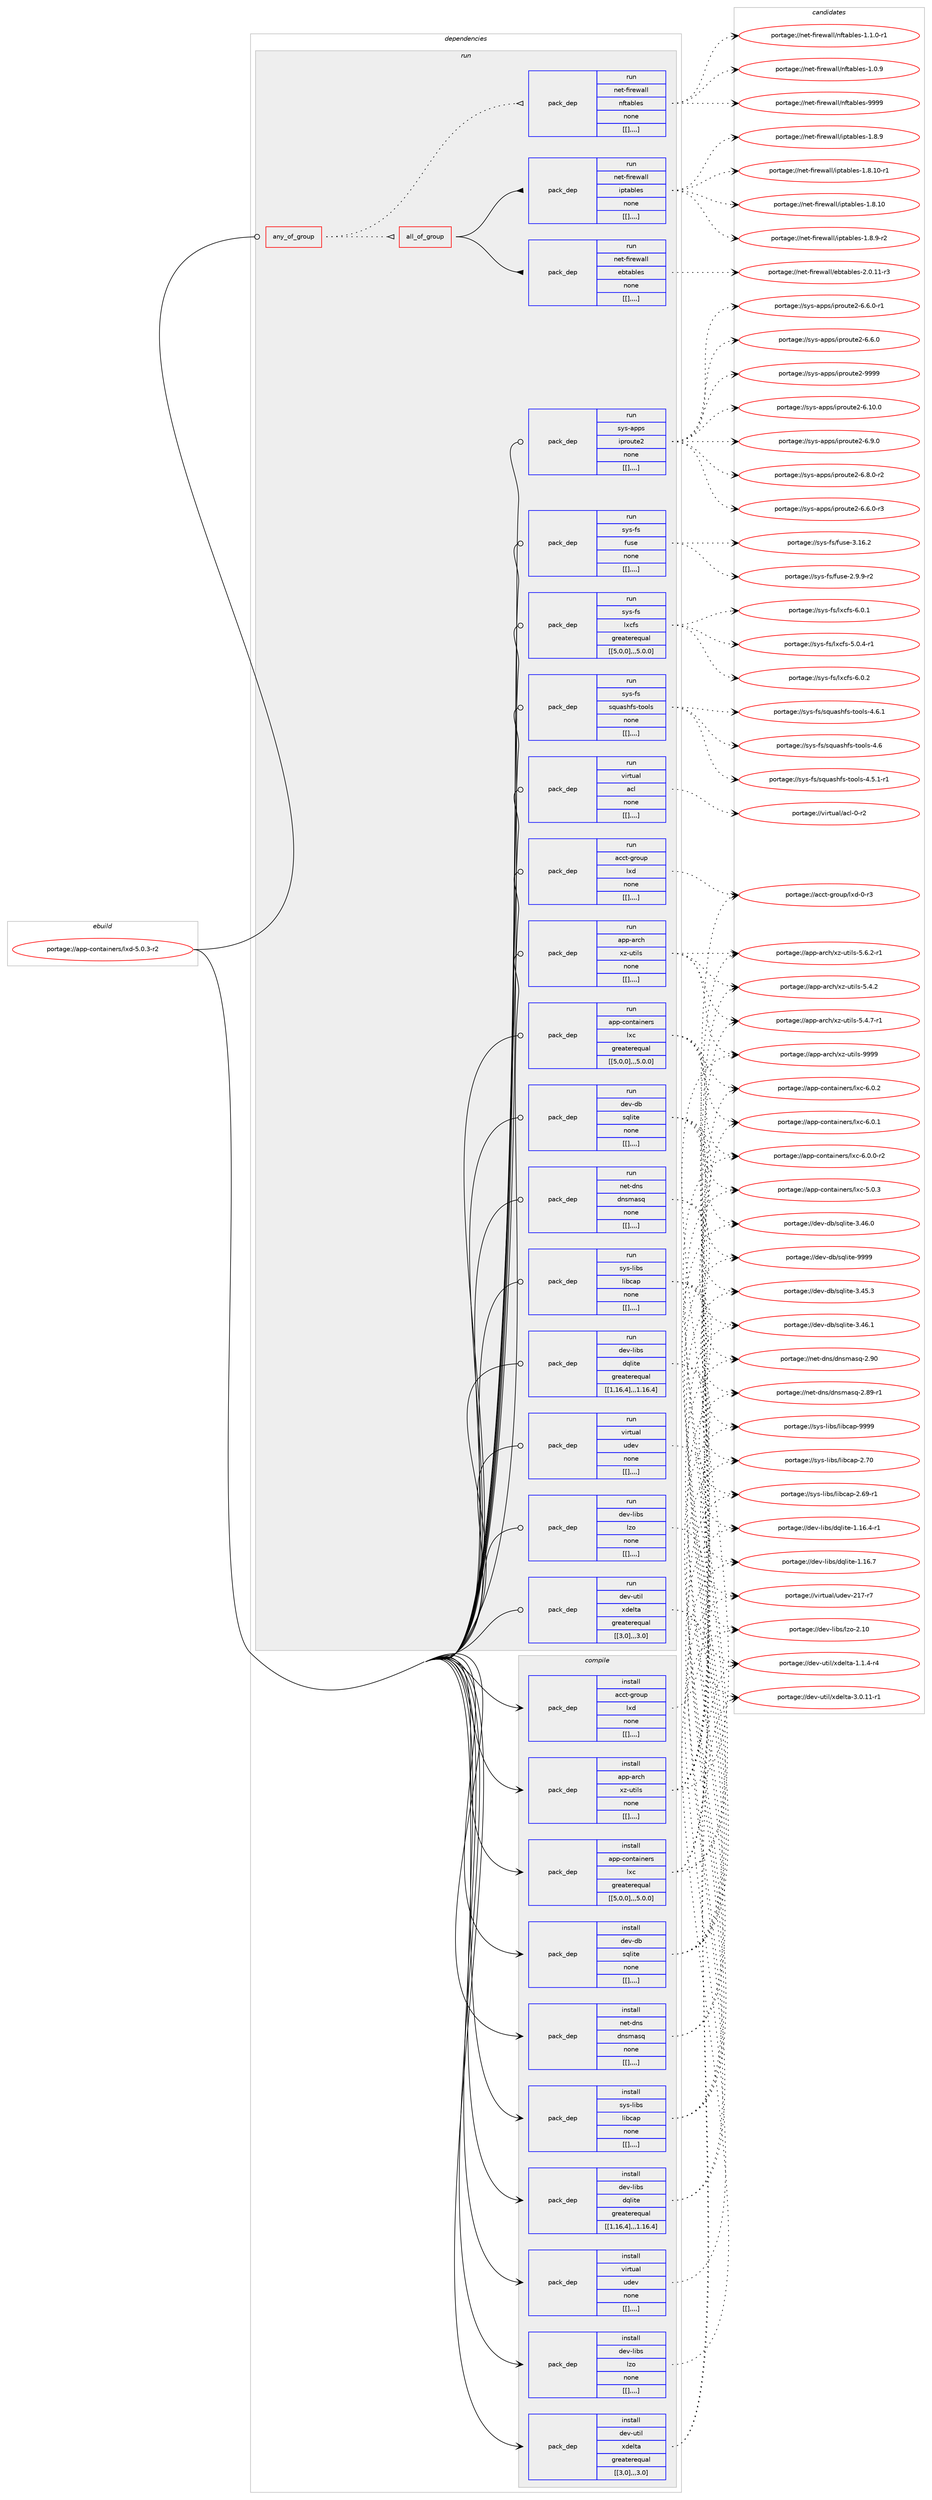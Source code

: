 digraph prolog {

# *************
# Graph options
# *************

newrank=true;
concentrate=true;
compound=true;
graph [rankdir=LR,fontname=Helvetica,fontsize=10,ranksep=1.5];#, ranksep=2.5, nodesep=0.2];
edge  [arrowhead=vee];
node  [fontname=Helvetica,fontsize=10];

# **********
# The ebuild
# **********

subgraph cluster_leftcol {
color=gray;
label=<<i>ebuild</i>>;
id [label="portage://app-containers/lxd-5.0.3-r2", color=red, width=4, href="../app-containers/lxd-5.0.3-r2.svg"];
}

# ****************
# The dependencies
# ****************

subgraph cluster_midcol {
color=gray;
label=<<i>dependencies</i>>;
subgraph cluster_compile {
fillcolor="#eeeeee";
style=filled;
label=<<i>compile</i>>;
subgraph pack8784 {
dependency12191 [label=<<TABLE BORDER="0" CELLBORDER="1" CELLSPACING="0" CELLPADDING="4" WIDTH="220"><TR><TD ROWSPAN="6" CELLPADDING="30">pack_dep</TD></TR><TR><TD WIDTH="110">install</TD></TR><TR><TD>acct-group</TD></TR><TR><TD>lxd</TD></TR><TR><TD>none</TD></TR><TR><TD>[[],,,,]</TD></TR></TABLE>>, shape=none, color=blue];
}
id:e -> dependency12191:w [weight=20,style="solid",arrowhead="vee"];
subgraph pack8785 {
dependency12192 [label=<<TABLE BORDER="0" CELLBORDER="1" CELLSPACING="0" CELLPADDING="4" WIDTH="220"><TR><TD ROWSPAN="6" CELLPADDING="30">pack_dep</TD></TR><TR><TD WIDTH="110">install</TD></TR><TR><TD>app-arch</TD></TR><TR><TD>xz-utils</TD></TR><TR><TD>none</TD></TR><TR><TD>[[],,,,]</TD></TR></TABLE>>, shape=none, color=blue];
}
id:e -> dependency12192:w [weight=20,style="solid",arrowhead="vee"];
subgraph pack8786 {
dependency12193 [label=<<TABLE BORDER="0" CELLBORDER="1" CELLSPACING="0" CELLPADDING="4" WIDTH="220"><TR><TD ROWSPAN="6" CELLPADDING="30">pack_dep</TD></TR><TR><TD WIDTH="110">install</TD></TR><TR><TD>app-containers</TD></TR><TR><TD>lxc</TD></TR><TR><TD>greaterequal</TD></TR><TR><TD>[[5,0,0],,,5.0.0]</TD></TR></TABLE>>, shape=none, color=blue];
}
id:e -> dependency12193:w [weight=20,style="solid",arrowhead="vee"];
subgraph pack8787 {
dependency12194 [label=<<TABLE BORDER="0" CELLBORDER="1" CELLSPACING="0" CELLPADDING="4" WIDTH="220"><TR><TD ROWSPAN="6" CELLPADDING="30">pack_dep</TD></TR><TR><TD WIDTH="110">install</TD></TR><TR><TD>dev-db</TD></TR><TR><TD>sqlite</TD></TR><TR><TD>none</TD></TR><TR><TD>[[],,,,]</TD></TR></TABLE>>, shape=none, color=blue];
}
id:e -> dependency12194:w [weight=20,style="solid",arrowhead="vee"];
subgraph pack8788 {
dependency12195 [label=<<TABLE BORDER="0" CELLBORDER="1" CELLSPACING="0" CELLPADDING="4" WIDTH="220"><TR><TD ROWSPAN="6" CELLPADDING="30">pack_dep</TD></TR><TR><TD WIDTH="110">install</TD></TR><TR><TD>dev-libs</TD></TR><TR><TD>dqlite</TD></TR><TR><TD>greaterequal</TD></TR><TR><TD>[[1,16,4],,,1.16.4]</TD></TR></TABLE>>, shape=none, color=blue];
}
id:e -> dependency12195:w [weight=20,style="solid",arrowhead="vee"];
subgraph pack8789 {
dependency12196 [label=<<TABLE BORDER="0" CELLBORDER="1" CELLSPACING="0" CELLPADDING="4" WIDTH="220"><TR><TD ROWSPAN="6" CELLPADDING="30">pack_dep</TD></TR><TR><TD WIDTH="110">install</TD></TR><TR><TD>dev-libs</TD></TR><TR><TD>lzo</TD></TR><TR><TD>none</TD></TR><TR><TD>[[],,,,]</TD></TR></TABLE>>, shape=none, color=blue];
}
id:e -> dependency12196:w [weight=20,style="solid",arrowhead="vee"];
subgraph pack8790 {
dependency12197 [label=<<TABLE BORDER="0" CELLBORDER="1" CELLSPACING="0" CELLPADDING="4" WIDTH="220"><TR><TD ROWSPAN="6" CELLPADDING="30">pack_dep</TD></TR><TR><TD WIDTH="110">install</TD></TR><TR><TD>dev-util</TD></TR><TR><TD>xdelta</TD></TR><TR><TD>greaterequal</TD></TR><TR><TD>[[3,0],,,3.0]</TD></TR></TABLE>>, shape=none, color=blue];
}
id:e -> dependency12197:w [weight=20,style="solid",arrowhead="vee"];
subgraph pack8791 {
dependency12198 [label=<<TABLE BORDER="0" CELLBORDER="1" CELLSPACING="0" CELLPADDING="4" WIDTH="220"><TR><TD ROWSPAN="6" CELLPADDING="30">pack_dep</TD></TR><TR><TD WIDTH="110">install</TD></TR><TR><TD>net-dns</TD></TR><TR><TD>dnsmasq</TD></TR><TR><TD>none</TD></TR><TR><TD>[[],,,,]</TD></TR></TABLE>>, shape=none, color=blue];
}
id:e -> dependency12198:w [weight=20,style="solid",arrowhead="vee"];
subgraph pack8792 {
dependency12199 [label=<<TABLE BORDER="0" CELLBORDER="1" CELLSPACING="0" CELLPADDING="4" WIDTH="220"><TR><TD ROWSPAN="6" CELLPADDING="30">pack_dep</TD></TR><TR><TD WIDTH="110">install</TD></TR><TR><TD>sys-libs</TD></TR><TR><TD>libcap</TD></TR><TR><TD>none</TD></TR><TR><TD>[[],,,,]</TD></TR></TABLE>>, shape=none, color=blue];
}
id:e -> dependency12199:w [weight=20,style="solid",arrowhead="vee"];
subgraph pack8793 {
dependency12200 [label=<<TABLE BORDER="0" CELLBORDER="1" CELLSPACING="0" CELLPADDING="4" WIDTH="220"><TR><TD ROWSPAN="6" CELLPADDING="30">pack_dep</TD></TR><TR><TD WIDTH="110">install</TD></TR><TR><TD>virtual</TD></TR><TR><TD>udev</TD></TR><TR><TD>none</TD></TR><TR><TD>[[],,,,]</TD></TR></TABLE>>, shape=none, color=blue];
}
id:e -> dependency12200:w [weight=20,style="solid",arrowhead="vee"];
}
subgraph cluster_compileandrun {
fillcolor="#eeeeee";
style=filled;
label=<<i>compile and run</i>>;
}
subgraph cluster_run {
fillcolor="#eeeeee";
style=filled;
label=<<i>run</i>>;
subgraph any66 {
dependency12201 [label=<<TABLE BORDER="0" CELLBORDER="1" CELLSPACING="0" CELLPADDING="4"><TR><TD CELLPADDING="10">any_of_group</TD></TR></TABLE>>, shape=none, color=red];subgraph pack8794 {
dependency12202 [label=<<TABLE BORDER="0" CELLBORDER="1" CELLSPACING="0" CELLPADDING="4" WIDTH="220"><TR><TD ROWSPAN="6" CELLPADDING="30">pack_dep</TD></TR><TR><TD WIDTH="110">run</TD></TR><TR><TD>net-firewall</TD></TR><TR><TD>nftables</TD></TR><TR><TD>none</TD></TR><TR><TD>[[],,,,]</TD></TR></TABLE>>, shape=none, color=blue];
}
dependency12201:e -> dependency12202:w [weight=20,style="dotted",arrowhead="oinv"];
subgraph all4 {
dependency12203 [label=<<TABLE BORDER="0" CELLBORDER="1" CELLSPACING="0" CELLPADDING="4"><TR><TD CELLPADDING="10">all_of_group</TD></TR></TABLE>>, shape=none, color=red];subgraph pack8795 {
dependency12204 [label=<<TABLE BORDER="0" CELLBORDER="1" CELLSPACING="0" CELLPADDING="4" WIDTH="220"><TR><TD ROWSPAN="6" CELLPADDING="30">pack_dep</TD></TR><TR><TD WIDTH="110">run</TD></TR><TR><TD>net-firewall</TD></TR><TR><TD>ebtables</TD></TR><TR><TD>none</TD></TR><TR><TD>[[],,,,]</TD></TR></TABLE>>, shape=none, color=blue];
}
dependency12203:e -> dependency12204:w [weight=20,style="solid",arrowhead="inv"];
subgraph pack8796 {
dependency12205 [label=<<TABLE BORDER="0" CELLBORDER="1" CELLSPACING="0" CELLPADDING="4" WIDTH="220"><TR><TD ROWSPAN="6" CELLPADDING="30">pack_dep</TD></TR><TR><TD WIDTH="110">run</TD></TR><TR><TD>net-firewall</TD></TR><TR><TD>iptables</TD></TR><TR><TD>none</TD></TR><TR><TD>[[],,,,]</TD></TR></TABLE>>, shape=none, color=blue];
}
dependency12203:e -> dependency12205:w [weight=20,style="solid",arrowhead="inv"];
}
dependency12201:e -> dependency12203:w [weight=20,style="dotted",arrowhead="oinv"];
}
id:e -> dependency12201:w [weight=20,style="solid",arrowhead="odot"];
subgraph pack8797 {
dependency12206 [label=<<TABLE BORDER="0" CELLBORDER="1" CELLSPACING="0" CELLPADDING="4" WIDTH="220"><TR><TD ROWSPAN="6" CELLPADDING="30">pack_dep</TD></TR><TR><TD WIDTH="110">run</TD></TR><TR><TD>acct-group</TD></TR><TR><TD>lxd</TD></TR><TR><TD>none</TD></TR><TR><TD>[[],,,,]</TD></TR></TABLE>>, shape=none, color=blue];
}
id:e -> dependency12206:w [weight=20,style="solid",arrowhead="odot"];
subgraph pack8798 {
dependency12207 [label=<<TABLE BORDER="0" CELLBORDER="1" CELLSPACING="0" CELLPADDING="4" WIDTH="220"><TR><TD ROWSPAN="6" CELLPADDING="30">pack_dep</TD></TR><TR><TD WIDTH="110">run</TD></TR><TR><TD>app-arch</TD></TR><TR><TD>xz-utils</TD></TR><TR><TD>none</TD></TR><TR><TD>[[],,,,]</TD></TR></TABLE>>, shape=none, color=blue];
}
id:e -> dependency12207:w [weight=20,style="solid",arrowhead="odot"];
subgraph pack8799 {
dependency12208 [label=<<TABLE BORDER="0" CELLBORDER="1" CELLSPACING="0" CELLPADDING="4" WIDTH="220"><TR><TD ROWSPAN="6" CELLPADDING="30">pack_dep</TD></TR><TR><TD WIDTH="110">run</TD></TR><TR><TD>app-containers</TD></TR><TR><TD>lxc</TD></TR><TR><TD>greaterequal</TD></TR><TR><TD>[[5,0,0],,,5.0.0]</TD></TR></TABLE>>, shape=none, color=blue];
}
id:e -> dependency12208:w [weight=20,style="solid",arrowhead="odot"];
subgraph pack8800 {
dependency12209 [label=<<TABLE BORDER="0" CELLBORDER="1" CELLSPACING="0" CELLPADDING="4" WIDTH="220"><TR><TD ROWSPAN="6" CELLPADDING="30">pack_dep</TD></TR><TR><TD WIDTH="110">run</TD></TR><TR><TD>dev-db</TD></TR><TR><TD>sqlite</TD></TR><TR><TD>none</TD></TR><TR><TD>[[],,,,]</TD></TR></TABLE>>, shape=none, color=blue];
}
id:e -> dependency12209:w [weight=20,style="solid",arrowhead="odot"];
subgraph pack8801 {
dependency12210 [label=<<TABLE BORDER="0" CELLBORDER="1" CELLSPACING="0" CELLPADDING="4" WIDTH="220"><TR><TD ROWSPAN="6" CELLPADDING="30">pack_dep</TD></TR><TR><TD WIDTH="110">run</TD></TR><TR><TD>dev-libs</TD></TR><TR><TD>dqlite</TD></TR><TR><TD>greaterequal</TD></TR><TR><TD>[[1,16,4],,,1.16.4]</TD></TR></TABLE>>, shape=none, color=blue];
}
id:e -> dependency12210:w [weight=20,style="solid",arrowhead="odot"];
subgraph pack8802 {
dependency12211 [label=<<TABLE BORDER="0" CELLBORDER="1" CELLSPACING="0" CELLPADDING="4" WIDTH="220"><TR><TD ROWSPAN="6" CELLPADDING="30">pack_dep</TD></TR><TR><TD WIDTH="110">run</TD></TR><TR><TD>dev-libs</TD></TR><TR><TD>lzo</TD></TR><TR><TD>none</TD></TR><TR><TD>[[],,,,]</TD></TR></TABLE>>, shape=none, color=blue];
}
id:e -> dependency12211:w [weight=20,style="solid",arrowhead="odot"];
subgraph pack8803 {
dependency12212 [label=<<TABLE BORDER="0" CELLBORDER="1" CELLSPACING="0" CELLPADDING="4" WIDTH="220"><TR><TD ROWSPAN="6" CELLPADDING="30">pack_dep</TD></TR><TR><TD WIDTH="110">run</TD></TR><TR><TD>dev-util</TD></TR><TR><TD>xdelta</TD></TR><TR><TD>greaterequal</TD></TR><TR><TD>[[3,0],,,3.0]</TD></TR></TABLE>>, shape=none, color=blue];
}
id:e -> dependency12212:w [weight=20,style="solid",arrowhead="odot"];
subgraph pack8804 {
dependency12213 [label=<<TABLE BORDER="0" CELLBORDER="1" CELLSPACING="0" CELLPADDING="4" WIDTH="220"><TR><TD ROWSPAN="6" CELLPADDING="30">pack_dep</TD></TR><TR><TD WIDTH="110">run</TD></TR><TR><TD>net-dns</TD></TR><TR><TD>dnsmasq</TD></TR><TR><TD>none</TD></TR><TR><TD>[[],,,,]</TD></TR></TABLE>>, shape=none, color=blue];
}
id:e -> dependency12213:w [weight=20,style="solid",arrowhead="odot"];
subgraph pack8805 {
dependency12214 [label=<<TABLE BORDER="0" CELLBORDER="1" CELLSPACING="0" CELLPADDING="4" WIDTH="220"><TR><TD ROWSPAN="6" CELLPADDING="30">pack_dep</TD></TR><TR><TD WIDTH="110">run</TD></TR><TR><TD>sys-apps</TD></TR><TR><TD>iproute2</TD></TR><TR><TD>none</TD></TR><TR><TD>[[],,,,]</TD></TR></TABLE>>, shape=none, color=blue];
}
id:e -> dependency12214:w [weight=20,style="solid",arrowhead="odot"];
subgraph pack8806 {
dependency12215 [label=<<TABLE BORDER="0" CELLBORDER="1" CELLSPACING="0" CELLPADDING="4" WIDTH="220"><TR><TD ROWSPAN="6" CELLPADDING="30">pack_dep</TD></TR><TR><TD WIDTH="110">run</TD></TR><TR><TD>sys-fs</TD></TR><TR><TD>fuse</TD></TR><TR><TD>none</TD></TR><TR><TD>[[],,,,]</TD></TR></TABLE>>, shape=none, color=blue];
}
id:e -> dependency12215:w [weight=20,style="solid",arrowhead="odot"];
subgraph pack8807 {
dependency12216 [label=<<TABLE BORDER="0" CELLBORDER="1" CELLSPACING="0" CELLPADDING="4" WIDTH="220"><TR><TD ROWSPAN="6" CELLPADDING="30">pack_dep</TD></TR><TR><TD WIDTH="110">run</TD></TR><TR><TD>sys-fs</TD></TR><TR><TD>lxcfs</TD></TR><TR><TD>greaterequal</TD></TR><TR><TD>[[5,0,0],,,5.0.0]</TD></TR></TABLE>>, shape=none, color=blue];
}
id:e -> dependency12216:w [weight=20,style="solid",arrowhead="odot"];
subgraph pack8808 {
dependency12217 [label=<<TABLE BORDER="0" CELLBORDER="1" CELLSPACING="0" CELLPADDING="4" WIDTH="220"><TR><TD ROWSPAN="6" CELLPADDING="30">pack_dep</TD></TR><TR><TD WIDTH="110">run</TD></TR><TR><TD>sys-fs</TD></TR><TR><TD>squashfs-tools</TD></TR><TR><TD>none</TD></TR><TR><TD>[[],,,,]</TD></TR></TABLE>>, shape=none, color=blue];
}
id:e -> dependency12217:w [weight=20,style="solid",arrowhead="odot"];
subgraph pack8809 {
dependency12218 [label=<<TABLE BORDER="0" CELLBORDER="1" CELLSPACING="0" CELLPADDING="4" WIDTH="220"><TR><TD ROWSPAN="6" CELLPADDING="30">pack_dep</TD></TR><TR><TD WIDTH="110">run</TD></TR><TR><TD>sys-libs</TD></TR><TR><TD>libcap</TD></TR><TR><TD>none</TD></TR><TR><TD>[[],,,,]</TD></TR></TABLE>>, shape=none, color=blue];
}
id:e -> dependency12218:w [weight=20,style="solid",arrowhead="odot"];
subgraph pack8810 {
dependency12219 [label=<<TABLE BORDER="0" CELLBORDER="1" CELLSPACING="0" CELLPADDING="4" WIDTH="220"><TR><TD ROWSPAN="6" CELLPADDING="30">pack_dep</TD></TR><TR><TD WIDTH="110">run</TD></TR><TR><TD>virtual</TD></TR><TR><TD>acl</TD></TR><TR><TD>none</TD></TR><TR><TD>[[],,,,]</TD></TR></TABLE>>, shape=none, color=blue];
}
id:e -> dependency12219:w [weight=20,style="solid",arrowhead="odot"];
subgraph pack8811 {
dependency12220 [label=<<TABLE BORDER="0" CELLBORDER="1" CELLSPACING="0" CELLPADDING="4" WIDTH="220"><TR><TD ROWSPAN="6" CELLPADDING="30">pack_dep</TD></TR><TR><TD WIDTH="110">run</TD></TR><TR><TD>virtual</TD></TR><TR><TD>udev</TD></TR><TR><TD>none</TD></TR><TR><TD>[[],,,,]</TD></TR></TABLE>>, shape=none, color=blue];
}
id:e -> dependency12220:w [weight=20,style="solid",arrowhead="odot"];
}
}

# **************
# The candidates
# **************

subgraph cluster_choices {
rank=same;
color=gray;
label=<<i>candidates</i>>;

subgraph choice8784 {
color=black;
nodesep=1;
choice979999116451031141111171124710812010045484511451 [label="portage://acct-group/lxd-0-r3", color=red, width=4,href="../acct-group/lxd-0-r3.svg"];
dependency12191:e -> choice979999116451031141111171124710812010045484511451:w [style=dotted,weight="100"];
}
subgraph choice8785 {
color=black;
nodesep=1;
choice9711211245971149910447120122451171161051081154557575757 [label="portage://app-arch/xz-utils-9999", color=red, width=4,href="../app-arch/xz-utils-9999.svg"];
choice9711211245971149910447120122451171161051081154553465446504511449 [label="portage://app-arch/xz-utils-5.6.2-r1", color=red, width=4,href="../app-arch/xz-utils-5.6.2-r1.svg"];
choice9711211245971149910447120122451171161051081154553465246554511449 [label="portage://app-arch/xz-utils-5.4.7-r1", color=red, width=4,href="../app-arch/xz-utils-5.4.7-r1.svg"];
choice971121124597114991044712012245117116105108115455346524650 [label="portage://app-arch/xz-utils-5.4.2", color=red, width=4,href="../app-arch/xz-utils-5.4.2.svg"];
dependency12192:e -> choice9711211245971149910447120122451171161051081154557575757:w [style=dotted,weight="100"];
dependency12192:e -> choice9711211245971149910447120122451171161051081154553465446504511449:w [style=dotted,weight="100"];
dependency12192:e -> choice9711211245971149910447120122451171161051081154553465246554511449:w [style=dotted,weight="100"];
dependency12192:e -> choice971121124597114991044712012245117116105108115455346524650:w [style=dotted,weight="100"];
}
subgraph choice8786 {
color=black;
nodesep=1;
choice971121124599111110116971051101011141154710812099455446484650 [label="portage://app-containers/lxc-6.0.2", color=red, width=4,href="../app-containers/lxc-6.0.2.svg"];
choice971121124599111110116971051101011141154710812099455446484649 [label="portage://app-containers/lxc-6.0.1", color=red, width=4,href="../app-containers/lxc-6.0.1.svg"];
choice9711211245991111101169710511010111411547108120994554464846484511450 [label="portage://app-containers/lxc-6.0.0-r2", color=red, width=4,href="../app-containers/lxc-6.0.0-r2.svg"];
choice971121124599111110116971051101011141154710812099455346484651 [label="portage://app-containers/lxc-5.0.3", color=red, width=4,href="../app-containers/lxc-5.0.3.svg"];
dependency12193:e -> choice971121124599111110116971051101011141154710812099455446484650:w [style=dotted,weight="100"];
dependency12193:e -> choice971121124599111110116971051101011141154710812099455446484649:w [style=dotted,weight="100"];
dependency12193:e -> choice9711211245991111101169710511010111411547108120994554464846484511450:w [style=dotted,weight="100"];
dependency12193:e -> choice971121124599111110116971051101011141154710812099455346484651:w [style=dotted,weight="100"];
}
subgraph choice8787 {
color=black;
nodesep=1;
choice1001011184510098471151131081051161014557575757 [label="portage://dev-db/sqlite-9999", color=red, width=4,href="../dev-db/sqlite-9999.svg"];
choice10010111845100984711511310810511610145514652544649 [label="portage://dev-db/sqlite-3.46.1", color=red, width=4,href="../dev-db/sqlite-3.46.1.svg"];
choice10010111845100984711511310810511610145514652544648 [label="portage://dev-db/sqlite-3.46.0", color=red, width=4,href="../dev-db/sqlite-3.46.0.svg"];
choice10010111845100984711511310810511610145514652534651 [label="portage://dev-db/sqlite-3.45.3", color=red, width=4,href="../dev-db/sqlite-3.45.3.svg"];
dependency12194:e -> choice1001011184510098471151131081051161014557575757:w [style=dotted,weight="100"];
dependency12194:e -> choice10010111845100984711511310810511610145514652544649:w [style=dotted,weight="100"];
dependency12194:e -> choice10010111845100984711511310810511610145514652544648:w [style=dotted,weight="100"];
dependency12194:e -> choice10010111845100984711511310810511610145514652534651:w [style=dotted,weight="100"];
}
subgraph choice8788 {
color=black;
nodesep=1;
choice10010111845108105981154710011310810511610145494649544655 [label="portage://dev-libs/dqlite-1.16.7", color=red, width=4,href="../dev-libs/dqlite-1.16.7.svg"];
choice100101118451081059811547100113108105116101454946495446524511449 [label="portage://dev-libs/dqlite-1.16.4-r1", color=red, width=4,href="../dev-libs/dqlite-1.16.4-r1.svg"];
dependency12195:e -> choice10010111845108105981154710011310810511610145494649544655:w [style=dotted,weight="100"];
dependency12195:e -> choice100101118451081059811547100113108105116101454946495446524511449:w [style=dotted,weight="100"];
}
subgraph choice8789 {
color=black;
nodesep=1;
choice1001011184510810598115471081221114550464948 [label="portage://dev-libs/lzo-2.10", color=red, width=4,href="../dev-libs/lzo-2.10.svg"];
dependency12196:e -> choice1001011184510810598115471081221114550464948:w [style=dotted,weight="100"];
}
subgraph choice8790 {
color=black;
nodesep=1;
choice100101118451171161051084712010010110811697455146484649494511449 [label="portage://dev-util/xdelta-3.0.11-r1", color=red, width=4,href="../dev-util/xdelta-3.0.11-r1.svg"];
choice1001011184511711610510847120100101108116974549464946524511452 [label="portage://dev-util/xdelta-1.1.4-r4", color=red, width=4,href="../dev-util/xdelta-1.1.4-r4.svg"];
dependency12197:e -> choice100101118451171161051084712010010110811697455146484649494511449:w [style=dotted,weight="100"];
dependency12197:e -> choice1001011184511711610510847120100101108116974549464946524511452:w [style=dotted,weight="100"];
}
subgraph choice8791 {
color=black;
nodesep=1;
choice1101011164510011011547100110115109971151134550465748 [label="portage://net-dns/dnsmasq-2.90", color=red, width=4,href="../net-dns/dnsmasq-2.90.svg"];
choice11010111645100110115471001101151099711511345504656574511449 [label="portage://net-dns/dnsmasq-2.89-r1", color=red, width=4,href="../net-dns/dnsmasq-2.89-r1.svg"];
dependency12198:e -> choice1101011164510011011547100110115109971151134550465748:w [style=dotted,weight="100"];
dependency12198:e -> choice11010111645100110115471001101151099711511345504656574511449:w [style=dotted,weight="100"];
}
subgraph choice8792 {
color=black;
nodesep=1;
choice1151211154510810598115471081059899971124557575757 [label="portage://sys-libs/libcap-9999", color=red, width=4,href="../sys-libs/libcap-9999.svg"];
choice1151211154510810598115471081059899971124550465548 [label="portage://sys-libs/libcap-2.70", color=red, width=4,href="../sys-libs/libcap-2.70.svg"];
choice11512111545108105981154710810598999711245504654574511449 [label="portage://sys-libs/libcap-2.69-r1", color=red, width=4,href="../sys-libs/libcap-2.69-r1.svg"];
dependency12199:e -> choice1151211154510810598115471081059899971124557575757:w [style=dotted,weight="100"];
dependency12199:e -> choice1151211154510810598115471081059899971124550465548:w [style=dotted,weight="100"];
dependency12199:e -> choice11512111545108105981154710810598999711245504654574511449:w [style=dotted,weight="100"];
}
subgraph choice8793 {
color=black;
nodesep=1;
choice1181051141161179710847117100101118455049554511455 [label="portage://virtual/udev-217-r7", color=red, width=4,href="../virtual/udev-217-r7.svg"];
dependency12200:e -> choice1181051141161179710847117100101118455049554511455:w [style=dotted,weight="100"];
}
subgraph choice8794 {
color=black;
nodesep=1;
choice11010111645102105114101119971081084711010211697981081011154557575757 [label="portage://net-firewall/nftables-9999", color=red, width=4,href="../net-firewall/nftables-9999.svg"];
choice11010111645102105114101119971081084711010211697981081011154549464946484511449 [label="portage://net-firewall/nftables-1.1.0-r1", color=red, width=4,href="../net-firewall/nftables-1.1.0-r1.svg"];
choice1101011164510210511410111997108108471101021169798108101115454946484657 [label="portage://net-firewall/nftables-1.0.9", color=red, width=4,href="../net-firewall/nftables-1.0.9.svg"];
dependency12202:e -> choice11010111645102105114101119971081084711010211697981081011154557575757:w [style=dotted,weight="100"];
dependency12202:e -> choice11010111645102105114101119971081084711010211697981081011154549464946484511449:w [style=dotted,weight="100"];
dependency12202:e -> choice1101011164510210511410111997108108471101021169798108101115454946484657:w [style=dotted,weight="100"];
}
subgraph choice8795 {
color=black;
nodesep=1;
choice110101116451021051141011199710810847101981169798108101115455046484649494511451 [label="portage://net-firewall/ebtables-2.0.11-r3", color=red, width=4,href="../net-firewall/ebtables-2.0.11-r3.svg"];
dependency12204:e -> choice110101116451021051141011199710810847101981169798108101115455046484649494511451:w [style=dotted,weight="100"];
}
subgraph choice8796 {
color=black;
nodesep=1;
choice1101011164510210511410111997108108471051121169798108101115454946564649484511449 [label="portage://net-firewall/iptables-1.8.10-r1", color=red, width=4,href="../net-firewall/iptables-1.8.10-r1.svg"];
choice110101116451021051141011199710810847105112116979810810111545494656464948 [label="portage://net-firewall/iptables-1.8.10", color=red, width=4,href="../net-firewall/iptables-1.8.10.svg"];
choice11010111645102105114101119971081084710511211697981081011154549465646574511450 [label="portage://net-firewall/iptables-1.8.9-r2", color=red, width=4,href="../net-firewall/iptables-1.8.9-r2.svg"];
choice1101011164510210511410111997108108471051121169798108101115454946564657 [label="portage://net-firewall/iptables-1.8.9", color=red, width=4,href="../net-firewall/iptables-1.8.9.svg"];
dependency12205:e -> choice1101011164510210511410111997108108471051121169798108101115454946564649484511449:w [style=dotted,weight="100"];
dependency12205:e -> choice110101116451021051141011199710810847105112116979810810111545494656464948:w [style=dotted,weight="100"];
dependency12205:e -> choice11010111645102105114101119971081084710511211697981081011154549465646574511450:w [style=dotted,weight="100"];
dependency12205:e -> choice1101011164510210511410111997108108471051121169798108101115454946564657:w [style=dotted,weight="100"];
}
subgraph choice8797 {
color=black;
nodesep=1;
choice979999116451031141111171124710812010045484511451 [label="portage://acct-group/lxd-0-r3", color=red, width=4,href="../acct-group/lxd-0-r3.svg"];
dependency12206:e -> choice979999116451031141111171124710812010045484511451:w [style=dotted,weight="100"];
}
subgraph choice8798 {
color=black;
nodesep=1;
choice9711211245971149910447120122451171161051081154557575757 [label="portage://app-arch/xz-utils-9999", color=red, width=4,href="../app-arch/xz-utils-9999.svg"];
choice9711211245971149910447120122451171161051081154553465446504511449 [label="portage://app-arch/xz-utils-5.6.2-r1", color=red, width=4,href="../app-arch/xz-utils-5.6.2-r1.svg"];
choice9711211245971149910447120122451171161051081154553465246554511449 [label="portage://app-arch/xz-utils-5.4.7-r1", color=red, width=4,href="../app-arch/xz-utils-5.4.7-r1.svg"];
choice971121124597114991044712012245117116105108115455346524650 [label="portage://app-arch/xz-utils-5.4.2", color=red, width=4,href="../app-arch/xz-utils-5.4.2.svg"];
dependency12207:e -> choice9711211245971149910447120122451171161051081154557575757:w [style=dotted,weight="100"];
dependency12207:e -> choice9711211245971149910447120122451171161051081154553465446504511449:w [style=dotted,weight="100"];
dependency12207:e -> choice9711211245971149910447120122451171161051081154553465246554511449:w [style=dotted,weight="100"];
dependency12207:e -> choice971121124597114991044712012245117116105108115455346524650:w [style=dotted,weight="100"];
}
subgraph choice8799 {
color=black;
nodesep=1;
choice971121124599111110116971051101011141154710812099455446484650 [label="portage://app-containers/lxc-6.0.2", color=red, width=4,href="../app-containers/lxc-6.0.2.svg"];
choice971121124599111110116971051101011141154710812099455446484649 [label="portage://app-containers/lxc-6.0.1", color=red, width=4,href="../app-containers/lxc-6.0.1.svg"];
choice9711211245991111101169710511010111411547108120994554464846484511450 [label="portage://app-containers/lxc-6.0.0-r2", color=red, width=4,href="../app-containers/lxc-6.0.0-r2.svg"];
choice971121124599111110116971051101011141154710812099455346484651 [label="portage://app-containers/lxc-5.0.3", color=red, width=4,href="../app-containers/lxc-5.0.3.svg"];
dependency12208:e -> choice971121124599111110116971051101011141154710812099455446484650:w [style=dotted,weight="100"];
dependency12208:e -> choice971121124599111110116971051101011141154710812099455446484649:w [style=dotted,weight="100"];
dependency12208:e -> choice9711211245991111101169710511010111411547108120994554464846484511450:w [style=dotted,weight="100"];
dependency12208:e -> choice971121124599111110116971051101011141154710812099455346484651:w [style=dotted,weight="100"];
}
subgraph choice8800 {
color=black;
nodesep=1;
choice1001011184510098471151131081051161014557575757 [label="portage://dev-db/sqlite-9999", color=red, width=4,href="../dev-db/sqlite-9999.svg"];
choice10010111845100984711511310810511610145514652544649 [label="portage://dev-db/sqlite-3.46.1", color=red, width=4,href="../dev-db/sqlite-3.46.1.svg"];
choice10010111845100984711511310810511610145514652544648 [label="portage://dev-db/sqlite-3.46.0", color=red, width=4,href="../dev-db/sqlite-3.46.0.svg"];
choice10010111845100984711511310810511610145514652534651 [label="portage://dev-db/sqlite-3.45.3", color=red, width=4,href="../dev-db/sqlite-3.45.3.svg"];
dependency12209:e -> choice1001011184510098471151131081051161014557575757:w [style=dotted,weight="100"];
dependency12209:e -> choice10010111845100984711511310810511610145514652544649:w [style=dotted,weight="100"];
dependency12209:e -> choice10010111845100984711511310810511610145514652544648:w [style=dotted,weight="100"];
dependency12209:e -> choice10010111845100984711511310810511610145514652534651:w [style=dotted,weight="100"];
}
subgraph choice8801 {
color=black;
nodesep=1;
choice10010111845108105981154710011310810511610145494649544655 [label="portage://dev-libs/dqlite-1.16.7", color=red, width=4,href="../dev-libs/dqlite-1.16.7.svg"];
choice100101118451081059811547100113108105116101454946495446524511449 [label="portage://dev-libs/dqlite-1.16.4-r1", color=red, width=4,href="../dev-libs/dqlite-1.16.4-r1.svg"];
dependency12210:e -> choice10010111845108105981154710011310810511610145494649544655:w [style=dotted,weight="100"];
dependency12210:e -> choice100101118451081059811547100113108105116101454946495446524511449:w [style=dotted,weight="100"];
}
subgraph choice8802 {
color=black;
nodesep=1;
choice1001011184510810598115471081221114550464948 [label="portage://dev-libs/lzo-2.10", color=red, width=4,href="../dev-libs/lzo-2.10.svg"];
dependency12211:e -> choice1001011184510810598115471081221114550464948:w [style=dotted,weight="100"];
}
subgraph choice8803 {
color=black;
nodesep=1;
choice100101118451171161051084712010010110811697455146484649494511449 [label="portage://dev-util/xdelta-3.0.11-r1", color=red, width=4,href="../dev-util/xdelta-3.0.11-r1.svg"];
choice1001011184511711610510847120100101108116974549464946524511452 [label="portage://dev-util/xdelta-1.1.4-r4", color=red, width=4,href="../dev-util/xdelta-1.1.4-r4.svg"];
dependency12212:e -> choice100101118451171161051084712010010110811697455146484649494511449:w [style=dotted,weight="100"];
dependency12212:e -> choice1001011184511711610510847120100101108116974549464946524511452:w [style=dotted,weight="100"];
}
subgraph choice8804 {
color=black;
nodesep=1;
choice1101011164510011011547100110115109971151134550465748 [label="portage://net-dns/dnsmasq-2.90", color=red, width=4,href="../net-dns/dnsmasq-2.90.svg"];
choice11010111645100110115471001101151099711511345504656574511449 [label="portage://net-dns/dnsmasq-2.89-r1", color=red, width=4,href="../net-dns/dnsmasq-2.89-r1.svg"];
dependency12213:e -> choice1101011164510011011547100110115109971151134550465748:w [style=dotted,weight="100"];
dependency12213:e -> choice11010111645100110115471001101151099711511345504656574511449:w [style=dotted,weight="100"];
}
subgraph choice8805 {
color=black;
nodesep=1;
choice115121115459711211211547105112114111117116101504557575757 [label="portage://sys-apps/iproute2-9999", color=red, width=4,href="../sys-apps/iproute2-9999.svg"];
choice1151211154597112112115471051121141111171161015045544649484648 [label="portage://sys-apps/iproute2-6.10.0", color=red, width=4,href="../sys-apps/iproute2-6.10.0.svg"];
choice11512111545971121121154710511211411111711610150455446574648 [label="portage://sys-apps/iproute2-6.9.0", color=red, width=4,href="../sys-apps/iproute2-6.9.0.svg"];
choice115121115459711211211547105112114111117116101504554465646484511450 [label="portage://sys-apps/iproute2-6.8.0-r2", color=red, width=4,href="../sys-apps/iproute2-6.8.0-r2.svg"];
choice115121115459711211211547105112114111117116101504554465446484511451 [label="portage://sys-apps/iproute2-6.6.0-r3", color=red, width=4,href="../sys-apps/iproute2-6.6.0-r3.svg"];
choice115121115459711211211547105112114111117116101504554465446484511449 [label="portage://sys-apps/iproute2-6.6.0-r1", color=red, width=4,href="../sys-apps/iproute2-6.6.0-r1.svg"];
choice11512111545971121121154710511211411111711610150455446544648 [label="portage://sys-apps/iproute2-6.6.0", color=red, width=4,href="../sys-apps/iproute2-6.6.0.svg"];
dependency12214:e -> choice115121115459711211211547105112114111117116101504557575757:w [style=dotted,weight="100"];
dependency12214:e -> choice1151211154597112112115471051121141111171161015045544649484648:w [style=dotted,weight="100"];
dependency12214:e -> choice11512111545971121121154710511211411111711610150455446574648:w [style=dotted,weight="100"];
dependency12214:e -> choice115121115459711211211547105112114111117116101504554465646484511450:w [style=dotted,weight="100"];
dependency12214:e -> choice115121115459711211211547105112114111117116101504554465446484511451:w [style=dotted,weight="100"];
dependency12214:e -> choice115121115459711211211547105112114111117116101504554465446484511449:w [style=dotted,weight="100"];
dependency12214:e -> choice11512111545971121121154710511211411111711610150455446544648:w [style=dotted,weight="100"];
}
subgraph choice8806 {
color=black;
nodesep=1;
choice115121115451021154710211711510145514649544650 [label="portage://sys-fs/fuse-3.16.2", color=red, width=4,href="../sys-fs/fuse-3.16.2.svg"];
choice11512111545102115471021171151014550465746574511450 [label="portage://sys-fs/fuse-2.9.9-r2", color=red, width=4,href="../sys-fs/fuse-2.9.9-r2.svg"];
dependency12215:e -> choice115121115451021154710211711510145514649544650:w [style=dotted,weight="100"];
dependency12215:e -> choice11512111545102115471021171151014550465746574511450:w [style=dotted,weight="100"];
}
subgraph choice8807 {
color=black;
nodesep=1;
choice115121115451021154710812099102115455446484650 [label="portage://sys-fs/lxcfs-6.0.2", color=red, width=4,href="../sys-fs/lxcfs-6.0.2.svg"];
choice115121115451021154710812099102115455446484649 [label="portage://sys-fs/lxcfs-6.0.1", color=red, width=4,href="../sys-fs/lxcfs-6.0.1.svg"];
choice1151211154510211547108120991021154553464846524511449 [label="portage://sys-fs/lxcfs-5.0.4-r1", color=red, width=4,href="../sys-fs/lxcfs-5.0.4-r1.svg"];
dependency12216:e -> choice115121115451021154710812099102115455446484650:w [style=dotted,weight="100"];
dependency12216:e -> choice115121115451021154710812099102115455446484649:w [style=dotted,weight="100"];
dependency12216:e -> choice1151211154510211547108120991021154553464846524511449:w [style=dotted,weight="100"];
}
subgraph choice8808 {
color=black;
nodesep=1;
choice11512111545102115471151131179711510410211545116111111108115455246544649 [label="portage://sys-fs/squashfs-tools-4.6.1", color=red, width=4,href="../sys-fs/squashfs-tools-4.6.1.svg"];
choice1151211154510211547115113117971151041021154511611111110811545524654 [label="portage://sys-fs/squashfs-tools-4.6", color=red, width=4,href="../sys-fs/squashfs-tools-4.6.svg"];
choice115121115451021154711511311797115104102115451161111111081154552465346494511449 [label="portage://sys-fs/squashfs-tools-4.5.1-r1", color=red, width=4,href="../sys-fs/squashfs-tools-4.5.1-r1.svg"];
dependency12217:e -> choice11512111545102115471151131179711510410211545116111111108115455246544649:w [style=dotted,weight="100"];
dependency12217:e -> choice1151211154510211547115113117971151041021154511611111110811545524654:w [style=dotted,weight="100"];
dependency12217:e -> choice115121115451021154711511311797115104102115451161111111081154552465346494511449:w [style=dotted,weight="100"];
}
subgraph choice8809 {
color=black;
nodesep=1;
choice1151211154510810598115471081059899971124557575757 [label="portage://sys-libs/libcap-9999", color=red, width=4,href="../sys-libs/libcap-9999.svg"];
choice1151211154510810598115471081059899971124550465548 [label="portage://sys-libs/libcap-2.70", color=red, width=4,href="../sys-libs/libcap-2.70.svg"];
choice11512111545108105981154710810598999711245504654574511449 [label="portage://sys-libs/libcap-2.69-r1", color=red, width=4,href="../sys-libs/libcap-2.69-r1.svg"];
dependency12218:e -> choice1151211154510810598115471081059899971124557575757:w [style=dotted,weight="100"];
dependency12218:e -> choice1151211154510810598115471081059899971124550465548:w [style=dotted,weight="100"];
dependency12218:e -> choice11512111545108105981154710810598999711245504654574511449:w [style=dotted,weight="100"];
}
subgraph choice8810 {
color=black;
nodesep=1;
choice1181051141161179710847979910845484511450 [label="portage://virtual/acl-0-r2", color=red, width=4,href="../virtual/acl-0-r2.svg"];
dependency12219:e -> choice1181051141161179710847979910845484511450:w [style=dotted,weight="100"];
}
subgraph choice8811 {
color=black;
nodesep=1;
choice1181051141161179710847117100101118455049554511455 [label="portage://virtual/udev-217-r7", color=red, width=4,href="../virtual/udev-217-r7.svg"];
dependency12220:e -> choice1181051141161179710847117100101118455049554511455:w [style=dotted,weight="100"];
}
}

}
